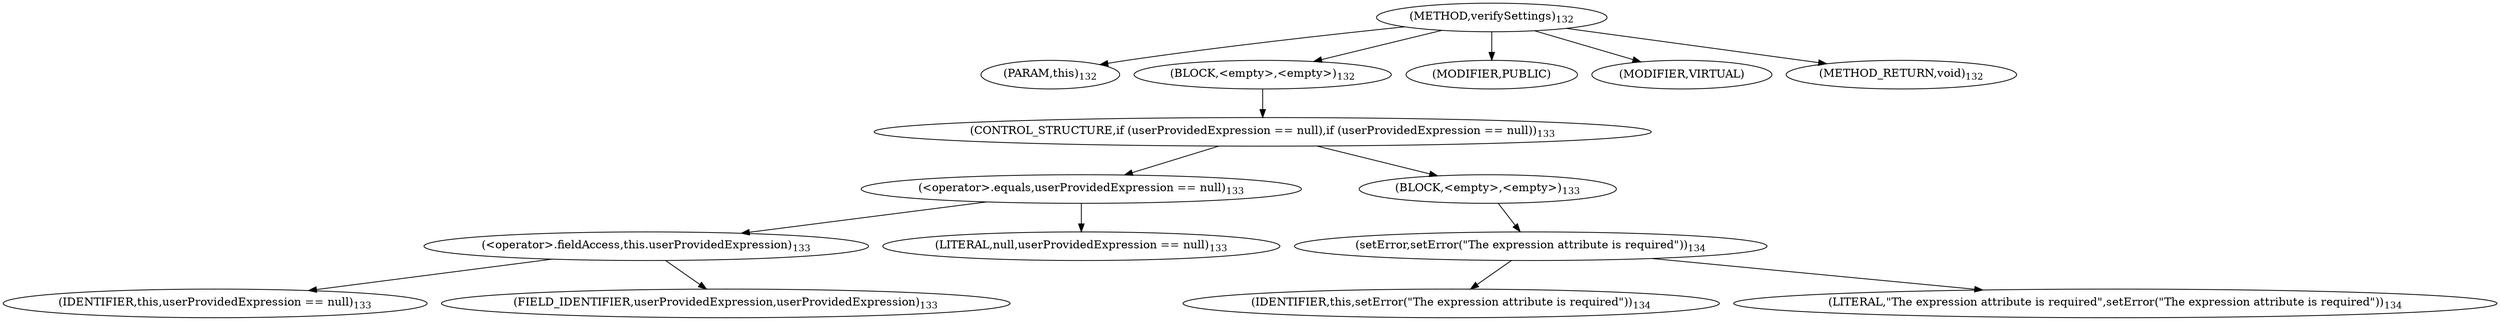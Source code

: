 digraph "verifySettings" {  
"138" [label = <(METHOD,verifySettings)<SUB>132</SUB>> ]
"11" [label = <(PARAM,this)<SUB>132</SUB>> ]
"139" [label = <(BLOCK,&lt;empty&gt;,&lt;empty&gt;)<SUB>132</SUB>> ]
"140" [label = <(CONTROL_STRUCTURE,if (userProvidedExpression == null),if (userProvidedExpression == null))<SUB>133</SUB>> ]
"141" [label = <(&lt;operator&gt;.equals,userProvidedExpression == null)<SUB>133</SUB>> ]
"142" [label = <(&lt;operator&gt;.fieldAccess,this.userProvidedExpression)<SUB>133</SUB>> ]
"143" [label = <(IDENTIFIER,this,userProvidedExpression == null)<SUB>133</SUB>> ]
"144" [label = <(FIELD_IDENTIFIER,userProvidedExpression,userProvidedExpression)<SUB>133</SUB>> ]
"145" [label = <(LITERAL,null,userProvidedExpression == null)<SUB>133</SUB>> ]
"146" [label = <(BLOCK,&lt;empty&gt;,&lt;empty&gt;)<SUB>133</SUB>> ]
"147" [label = <(setError,setError(&quot;The expression attribute is required&quot;))<SUB>134</SUB>> ]
"10" [label = <(IDENTIFIER,this,setError(&quot;The expression attribute is required&quot;))<SUB>134</SUB>> ]
"148" [label = <(LITERAL,&quot;The expression attribute is required&quot;,setError(&quot;The expression attribute is required&quot;))<SUB>134</SUB>> ]
"149" [label = <(MODIFIER,PUBLIC)> ]
"150" [label = <(MODIFIER,VIRTUAL)> ]
"151" [label = <(METHOD_RETURN,void)<SUB>132</SUB>> ]
  "138" -> "11" 
  "138" -> "139" 
  "138" -> "149" 
  "138" -> "150" 
  "138" -> "151" 
  "139" -> "140" 
  "140" -> "141" 
  "140" -> "146" 
  "141" -> "142" 
  "141" -> "145" 
  "142" -> "143" 
  "142" -> "144" 
  "146" -> "147" 
  "147" -> "10" 
  "147" -> "148" 
}
